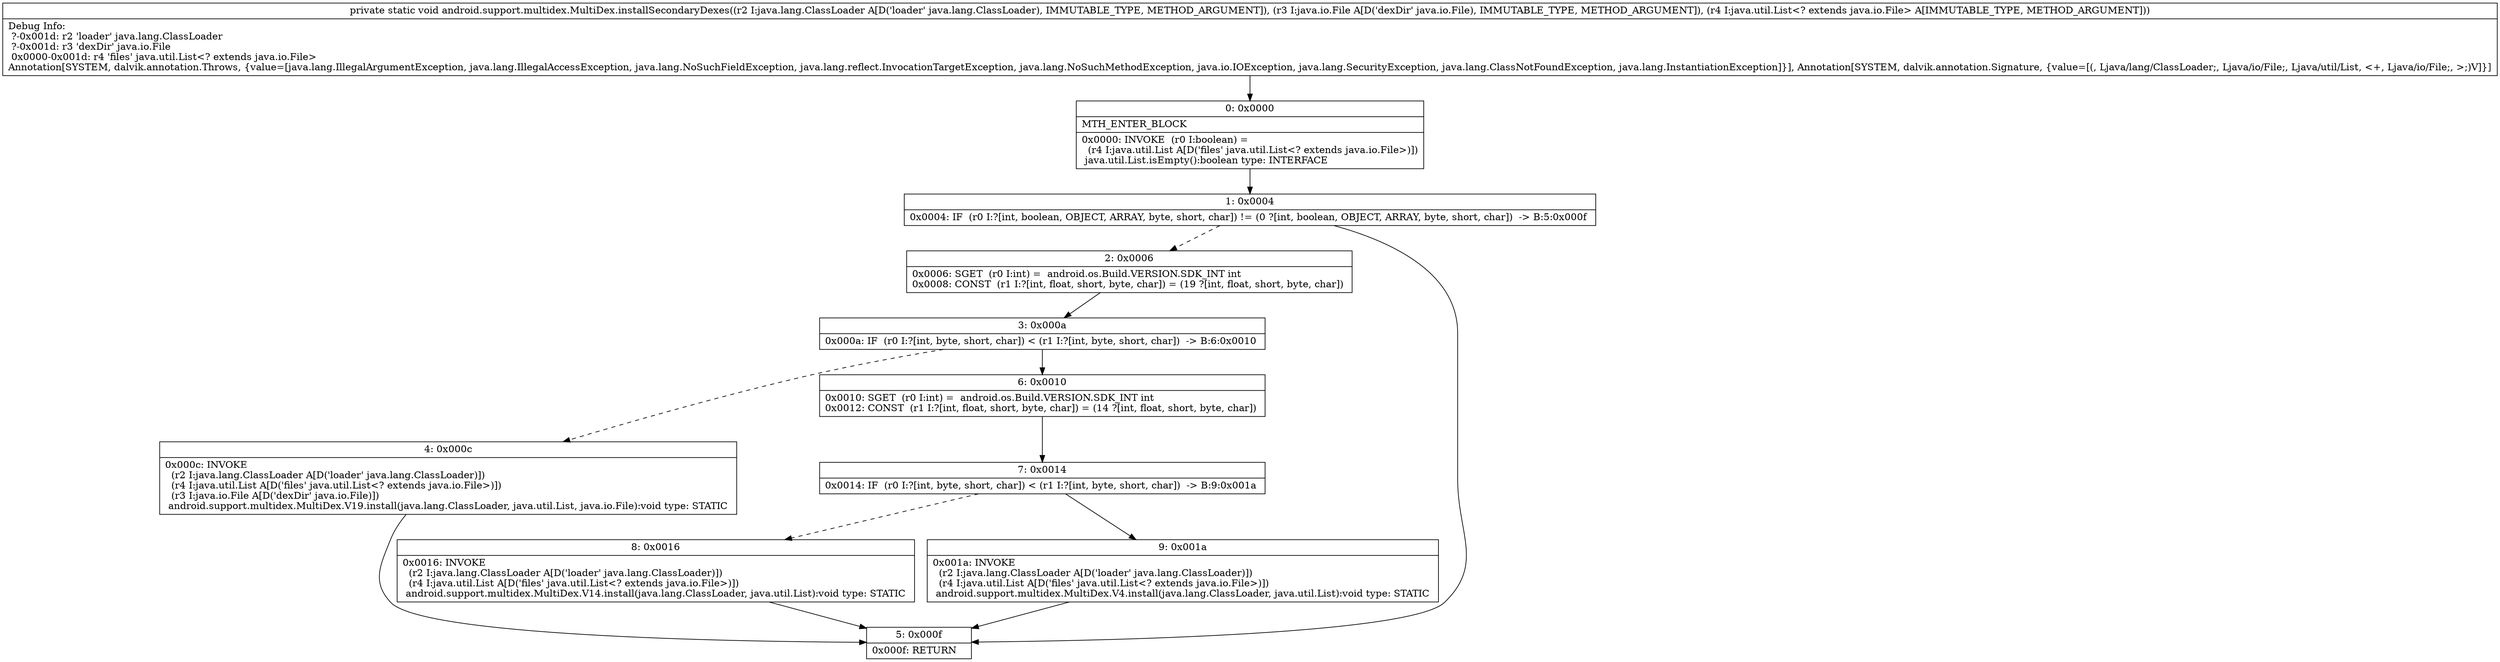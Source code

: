 digraph "CFG forandroid.support.multidex.MultiDex.installSecondaryDexes(Ljava\/lang\/ClassLoader;Ljava\/io\/File;Ljava\/util\/List;)V" {
Node_0 [shape=record,label="{0\:\ 0x0000|MTH_ENTER_BLOCK\l|0x0000: INVOKE  (r0 I:boolean) = \l  (r4 I:java.util.List A[D('files' java.util.List\<? extends java.io.File\>)])\l java.util.List.isEmpty():boolean type: INTERFACE \l}"];
Node_1 [shape=record,label="{1\:\ 0x0004|0x0004: IF  (r0 I:?[int, boolean, OBJECT, ARRAY, byte, short, char]) != (0 ?[int, boolean, OBJECT, ARRAY, byte, short, char])  \-\> B:5:0x000f \l}"];
Node_2 [shape=record,label="{2\:\ 0x0006|0x0006: SGET  (r0 I:int) =  android.os.Build.VERSION.SDK_INT int \l0x0008: CONST  (r1 I:?[int, float, short, byte, char]) = (19 ?[int, float, short, byte, char]) \l}"];
Node_3 [shape=record,label="{3\:\ 0x000a|0x000a: IF  (r0 I:?[int, byte, short, char]) \< (r1 I:?[int, byte, short, char])  \-\> B:6:0x0010 \l}"];
Node_4 [shape=record,label="{4\:\ 0x000c|0x000c: INVOKE  \l  (r2 I:java.lang.ClassLoader A[D('loader' java.lang.ClassLoader)])\l  (r4 I:java.util.List A[D('files' java.util.List\<? extends java.io.File\>)])\l  (r3 I:java.io.File A[D('dexDir' java.io.File)])\l android.support.multidex.MultiDex.V19.install(java.lang.ClassLoader, java.util.List, java.io.File):void type: STATIC \l}"];
Node_5 [shape=record,label="{5\:\ 0x000f|0x000f: RETURN   \l}"];
Node_6 [shape=record,label="{6\:\ 0x0010|0x0010: SGET  (r0 I:int) =  android.os.Build.VERSION.SDK_INT int \l0x0012: CONST  (r1 I:?[int, float, short, byte, char]) = (14 ?[int, float, short, byte, char]) \l}"];
Node_7 [shape=record,label="{7\:\ 0x0014|0x0014: IF  (r0 I:?[int, byte, short, char]) \< (r1 I:?[int, byte, short, char])  \-\> B:9:0x001a \l}"];
Node_8 [shape=record,label="{8\:\ 0x0016|0x0016: INVOKE  \l  (r2 I:java.lang.ClassLoader A[D('loader' java.lang.ClassLoader)])\l  (r4 I:java.util.List A[D('files' java.util.List\<? extends java.io.File\>)])\l android.support.multidex.MultiDex.V14.install(java.lang.ClassLoader, java.util.List):void type: STATIC \l}"];
Node_9 [shape=record,label="{9\:\ 0x001a|0x001a: INVOKE  \l  (r2 I:java.lang.ClassLoader A[D('loader' java.lang.ClassLoader)])\l  (r4 I:java.util.List A[D('files' java.util.List\<? extends java.io.File\>)])\l android.support.multidex.MultiDex.V4.install(java.lang.ClassLoader, java.util.List):void type: STATIC \l}"];
MethodNode[shape=record,label="{private static void android.support.multidex.MultiDex.installSecondaryDexes((r2 I:java.lang.ClassLoader A[D('loader' java.lang.ClassLoader), IMMUTABLE_TYPE, METHOD_ARGUMENT]), (r3 I:java.io.File A[D('dexDir' java.io.File), IMMUTABLE_TYPE, METHOD_ARGUMENT]), (r4 I:java.util.List\<? extends java.io.File\> A[IMMUTABLE_TYPE, METHOD_ARGUMENT]))  | Debug Info:\l  ?\-0x001d: r2 'loader' java.lang.ClassLoader\l  ?\-0x001d: r3 'dexDir' java.io.File\l  0x0000\-0x001d: r4 'files' java.util.List\<? extends java.io.File\>\lAnnotation[SYSTEM, dalvik.annotation.Throws, \{value=[java.lang.IllegalArgumentException, java.lang.IllegalAccessException, java.lang.NoSuchFieldException, java.lang.reflect.InvocationTargetException, java.lang.NoSuchMethodException, java.io.IOException, java.lang.SecurityException, java.lang.ClassNotFoundException, java.lang.InstantiationException]\}], Annotation[SYSTEM, dalvik.annotation.Signature, \{value=[(, Ljava\/lang\/ClassLoader;, Ljava\/io\/File;, Ljava\/util\/List, \<+, Ljava\/io\/File;, \>;)V]\}]\l}"];
MethodNode -> Node_0;
Node_0 -> Node_1;
Node_1 -> Node_2[style=dashed];
Node_1 -> Node_5;
Node_2 -> Node_3;
Node_3 -> Node_4[style=dashed];
Node_3 -> Node_6;
Node_4 -> Node_5;
Node_6 -> Node_7;
Node_7 -> Node_8[style=dashed];
Node_7 -> Node_9;
Node_8 -> Node_5;
Node_9 -> Node_5;
}


